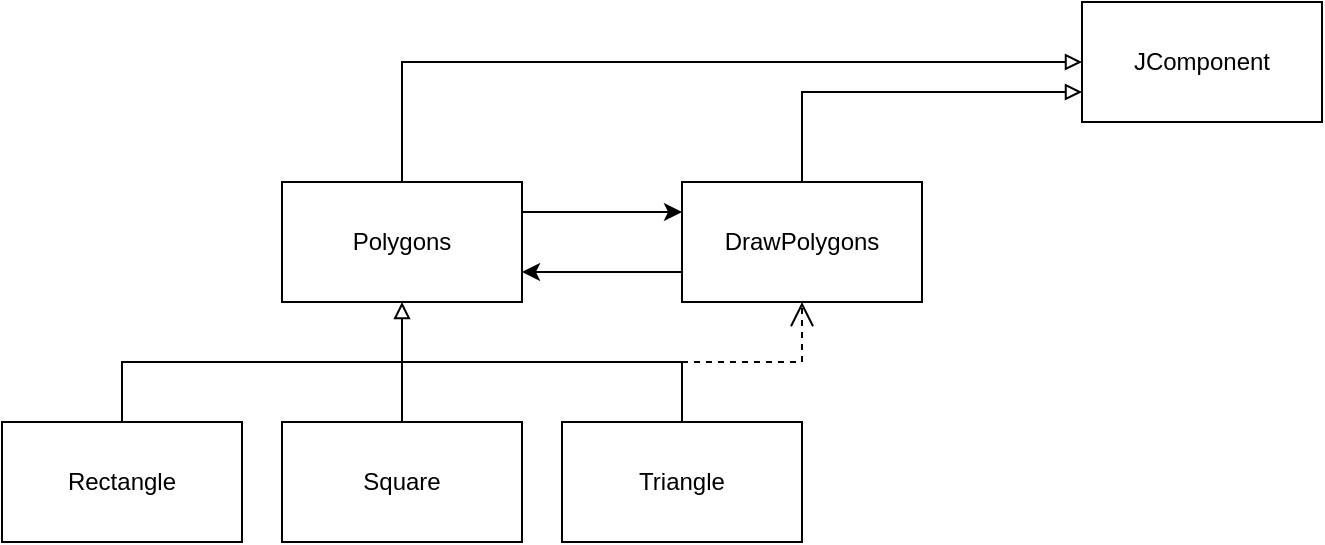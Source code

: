 <mxfile version="22.1.3" type="github">
  <diagram name="Page-1" id="b5b7bab2-c9e2-2cf4-8b2a-24fd1a2a6d21">
    <mxGraphModel dx="287" dy="578" grid="1" gridSize="10" guides="1" tooltips="1" connect="1" arrows="1" fold="1" page="1" pageScale="1" pageWidth="827" pageHeight="1169" background="none" math="0" shadow="0">
      <root>
        <mxCell id="0" />
        <mxCell id="1" parent="0" />
        <mxCell id="7tWMcbG4o_gyCIhc4pwK-1" value="DrawPolygons" style="rounded=0;whiteSpace=wrap;html=1;" parent="1" vertex="1">
          <mxGeometry x="1190" y="290" width="120" height="60" as="geometry" />
        </mxCell>
        <mxCell id="7tWMcbG4o_gyCIhc4pwK-2" value="Polygons" style="rounded=0;whiteSpace=wrap;html=1;" parent="1" vertex="1">
          <mxGeometry x="990" y="290" width="120" height="60" as="geometry" />
        </mxCell>
        <mxCell id="7tWMcbG4o_gyCIhc4pwK-3" value="Rectangle" style="rounded=0;whiteSpace=wrap;html=1;" parent="1" vertex="1">
          <mxGeometry x="850" y="410" width="120" height="60" as="geometry" />
        </mxCell>
        <mxCell id="7tWMcbG4o_gyCIhc4pwK-4" value="Triangle" style="whiteSpace=wrap;html=1;" parent="1" vertex="1">
          <mxGeometry x="1130" y="410" width="120" height="60" as="geometry" />
        </mxCell>
        <mxCell id="7tWMcbG4o_gyCIhc4pwK-5" value="Square" style="whiteSpace=wrap;html=1;" parent="1" vertex="1">
          <mxGeometry x="990" y="410" width="120" height="60" as="geometry" />
        </mxCell>
        <mxCell id="7tWMcbG4o_gyCIhc4pwK-7" value="" style="endArrow=block;html=1;rounded=0;entryX=0.5;entryY=1;entryDx=0;entryDy=0;endFill=0;" parent="1" source="7tWMcbG4o_gyCIhc4pwK-4" target="7tWMcbG4o_gyCIhc4pwK-2" edge="1">
          <mxGeometry width="50" height="50" relative="1" as="geometry">
            <mxPoint x="1160" y="460" as="sourcePoint" />
            <mxPoint x="1210" y="410" as="targetPoint" />
            <Array as="points">
              <mxPoint x="1190" y="380" />
              <mxPoint x="1050" y="380" />
            </Array>
          </mxGeometry>
        </mxCell>
        <mxCell id="7tWMcbG4o_gyCIhc4pwK-14" value="" style="endArrow=none;html=1;rounded=0;exitX=0.5;exitY=0;exitDx=0;exitDy=0;" parent="1" source="7tWMcbG4o_gyCIhc4pwK-5" edge="1">
          <mxGeometry width="50" height="50" relative="1" as="geometry">
            <mxPoint x="1160" y="460" as="sourcePoint" />
            <mxPoint x="1050" y="380" as="targetPoint" />
          </mxGeometry>
        </mxCell>
        <mxCell id="7tWMcbG4o_gyCIhc4pwK-15" value="" style="endArrow=none;html=1;rounded=0;exitX=0.5;exitY=0;exitDx=0;exitDy=0;" parent="1" source="7tWMcbG4o_gyCIhc4pwK-3" edge="1">
          <mxGeometry width="50" height="50" relative="1" as="geometry">
            <mxPoint x="1030" y="430" as="sourcePoint" />
            <mxPoint x="1050" y="380" as="targetPoint" />
            <Array as="points">
              <mxPoint x="910" y="380" />
            </Array>
          </mxGeometry>
        </mxCell>
        <mxCell id="7tWMcbG4o_gyCIhc4pwK-17" value="JComponent" style="rounded=0;whiteSpace=wrap;html=1;" parent="1" vertex="1">
          <mxGeometry x="1390" y="200" width="120" height="60" as="geometry" />
        </mxCell>
        <mxCell id="7tWMcbG4o_gyCIhc4pwK-18" value="" style="endArrow=block;html=1;rounded=0;exitX=0.5;exitY=0;exitDx=0;exitDy=0;entryX=0;entryY=0.5;entryDx=0;entryDy=0;endFill=0;" parent="1" source="7tWMcbG4o_gyCIhc4pwK-2" target="7tWMcbG4o_gyCIhc4pwK-17" edge="1">
          <mxGeometry width="50" height="50" relative="1" as="geometry">
            <mxPoint x="1230" y="390" as="sourcePoint" />
            <mxPoint x="1280" y="340" as="targetPoint" />
            <Array as="points">
              <mxPoint x="1050" y="230" />
            </Array>
          </mxGeometry>
        </mxCell>
        <mxCell id="7tWMcbG4o_gyCIhc4pwK-19" value="" style="endArrow=block;html=1;rounded=0;exitX=0.5;exitY=0;exitDx=0;exitDy=0;entryX=0;entryY=0.75;entryDx=0;entryDy=0;endFill=0;" parent="1" source="7tWMcbG4o_gyCIhc4pwK-1" target="7tWMcbG4o_gyCIhc4pwK-17" edge="1">
          <mxGeometry width="50" height="50" relative="1" as="geometry">
            <mxPoint x="1230" y="390" as="sourcePoint" />
            <mxPoint x="1280" y="340" as="targetPoint" />
            <Array as="points">
              <mxPoint x="1250" y="245" />
            </Array>
          </mxGeometry>
        </mxCell>
        <mxCell id="7tWMcbG4o_gyCIhc4pwK-20" value="" style="endArrow=classic;html=1;rounded=0;exitX=1;exitY=0.25;exitDx=0;exitDy=0;endFill=1;endSize=6;entryX=0;entryY=0.25;entryDx=0;entryDy=0;" parent="1" source="7tWMcbG4o_gyCIhc4pwK-2" target="7tWMcbG4o_gyCIhc4pwK-1" edge="1">
          <mxGeometry width="50" height="50" relative="1" as="geometry">
            <mxPoint x="1230" y="390" as="sourcePoint" />
            <mxPoint x="1160" y="270" as="targetPoint" />
          </mxGeometry>
        </mxCell>
        <mxCell id="7tWMcbG4o_gyCIhc4pwK-23" value="" style="endArrow=open;html=1;rounded=0;entryX=0.5;entryY=1;entryDx=0;entryDy=0;endFill=0;endSize=10;dashed=1;" parent="1" target="7tWMcbG4o_gyCIhc4pwK-1" edge="1">
          <mxGeometry width="50" height="50" relative="1" as="geometry">
            <mxPoint x="1190" y="380" as="sourcePoint" />
            <mxPoint x="1250" y="380" as="targetPoint" />
            <Array as="points">
              <mxPoint x="1250" y="380" />
            </Array>
          </mxGeometry>
        </mxCell>
        <mxCell id="7tWMcbG4o_gyCIhc4pwK-24" value="" style="endArrow=classic;html=1;rounded=0;exitX=0;exitY=0.75;exitDx=0;exitDy=0;entryX=1;entryY=0.75;entryDx=0;entryDy=0;" parent="1" source="7tWMcbG4o_gyCIhc4pwK-1" target="7tWMcbG4o_gyCIhc4pwK-2" edge="1">
          <mxGeometry width="50" height="50" relative="1" as="geometry">
            <mxPoint x="1230" y="390" as="sourcePoint" />
            <mxPoint x="1140" y="310" as="targetPoint" />
          </mxGeometry>
        </mxCell>
      </root>
    </mxGraphModel>
  </diagram>
</mxfile>
